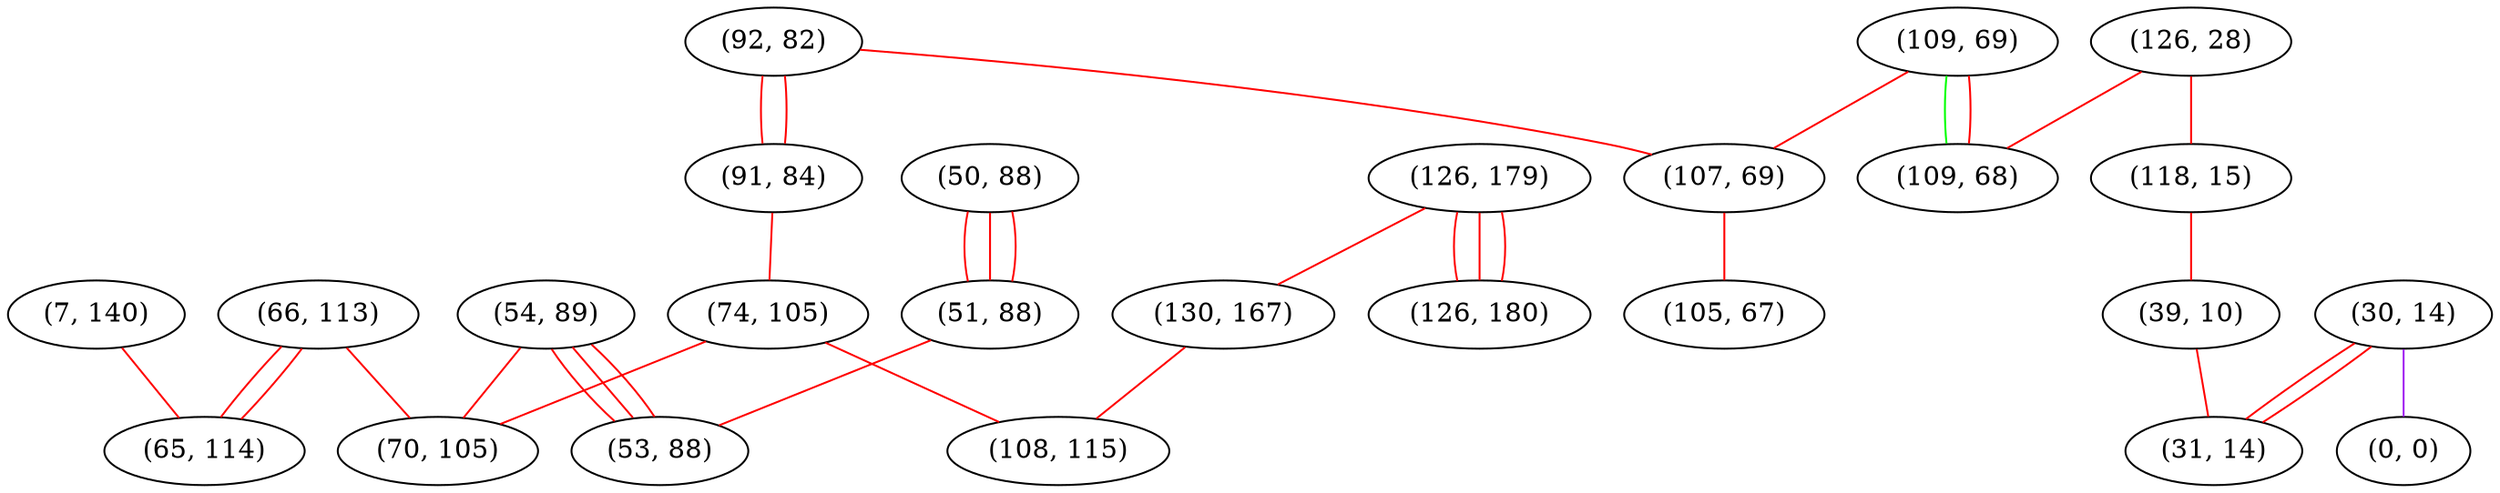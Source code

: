 graph "" {
"(92, 82)";
"(7, 140)";
"(109, 69)";
"(126, 28)";
"(91, 84)";
"(50, 88)";
"(109, 68)";
"(30, 14)";
"(118, 15)";
"(51, 88)";
"(74, 105)";
"(126, 179)";
"(66, 113)";
"(130, 167)";
"(54, 89)";
"(0, 0)";
"(107, 69)";
"(126, 180)";
"(65, 114)";
"(39, 10)";
"(53, 88)";
"(70, 105)";
"(31, 14)";
"(105, 67)";
"(108, 115)";
"(92, 82)" -- "(91, 84)"  [color=red, key=0, weight=1];
"(92, 82)" -- "(91, 84)"  [color=red, key=1, weight=1];
"(92, 82)" -- "(107, 69)"  [color=red, key=0, weight=1];
"(7, 140)" -- "(65, 114)"  [color=red, key=0, weight=1];
"(109, 69)" -- "(109, 68)"  [color=green, key=0, weight=2];
"(109, 69)" -- "(109, 68)"  [color=red, key=1, weight=1];
"(109, 69)" -- "(107, 69)"  [color=red, key=0, weight=1];
"(126, 28)" -- "(109, 68)"  [color=red, key=0, weight=1];
"(126, 28)" -- "(118, 15)"  [color=red, key=0, weight=1];
"(91, 84)" -- "(74, 105)"  [color=red, key=0, weight=1];
"(50, 88)" -- "(51, 88)"  [color=red, key=0, weight=1];
"(50, 88)" -- "(51, 88)"  [color=red, key=1, weight=1];
"(50, 88)" -- "(51, 88)"  [color=red, key=2, weight=1];
"(30, 14)" -- "(31, 14)"  [color=red, key=0, weight=1];
"(30, 14)" -- "(31, 14)"  [color=red, key=1, weight=1];
"(30, 14)" -- "(0, 0)"  [color=purple, key=0, weight=4];
"(118, 15)" -- "(39, 10)"  [color=red, key=0, weight=1];
"(51, 88)" -- "(53, 88)"  [color=red, key=0, weight=1];
"(74, 105)" -- "(70, 105)"  [color=red, key=0, weight=1];
"(74, 105)" -- "(108, 115)"  [color=red, key=0, weight=1];
"(126, 179)" -- "(130, 167)"  [color=red, key=0, weight=1];
"(126, 179)" -- "(126, 180)"  [color=red, key=0, weight=1];
"(126, 179)" -- "(126, 180)"  [color=red, key=1, weight=1];
"(126, 179)" -- "(126, 180)"  [color=red, key=2, weight=1];
"(66, 113)" -- "(65, 114)"  [color=red, key=0, weight=1];
"(66, 113)" -- "(65, 114)"  [color=red, key=1, weight=1];
"(66, 113)" -- "(70, 105)"  [color=red, key=0, weight=1];
"(130, 167)" -- "(108, 115)"  [color=red, key=0, weight=1];
"(54, 89)" -- "(70, 105)"  [color=red, key=0, weight=1];
"(54, 89)" -- "(53, 88)"  [color=red, key=0, weight=1];
"(54, 89)" -- "(53, 88)"  [color=red, key=1, weight=1];
"(54, 89)" -- "(53, 88)"  [color=red, key=2, weight=1];
"(107, 69)" -- "(105, 67)"  [color=red, key=0, weight=1];
"(39, 10)" -- "(31, 14)"  [color=red, key=0, weight=1];
}
